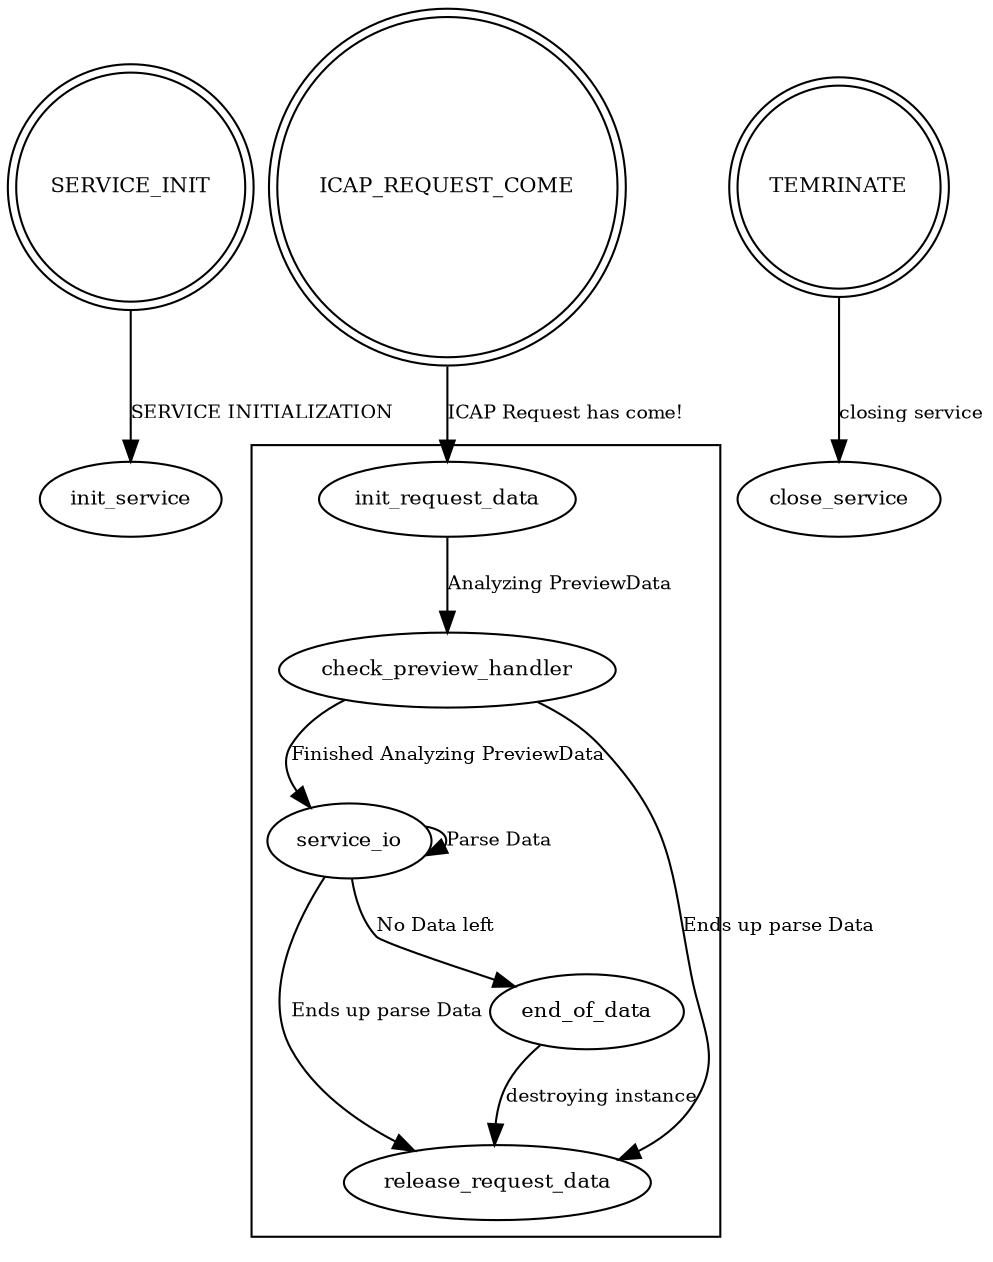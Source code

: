 /*
Graphviz - DOT language writing!
dot -Tjpg flow.dot -o flow.jpg
*/

digraph Diagram {
    //PROFILE [label = "c-icap-xss", shape=none];
    nodesep=0.1;
    //デフォルトノード
    node [fontsize=10];
    //デフォルトエッジ
    edge [fontsize=9];

    SERVICE_INIT [shape=doublecircle, label="SERVICE_INIT"];
    SERVICE_INIT -> init_service [label="SERVICE INITIALIZATION"];

    ICAP_REQUEST_COME [shape=doublecircle];
    ICAP_REQUEST_COME -> init_request_data [label="ICAP Request has come!"];
    subgraph clusterRunFlow {
        init_request_data -> check_preview_handler [label="Analyzing PreviewData"];
        check_preview_handler -> service_io [label="Finished Analyzing PreviewData"];
        check_preview_handler -> release_request_data [label="Ends up parse Data"];
        service_io -> service_io [label="Parse Data"];
        service_io -> release_request_data [label="Ends up parse Data"];
        service_io -> end_of_data [label="No Data left"];
        end_of_data -> release_request_data [label="destroying instance"];
        release_request_data;
    }

    SIGTERM [shape=doublecircle, label="TEMRINATE"];

    subgraph HaltFlow {
        SIGTERM -> close_service [label="closing service"];
    }
    { rank=same; SERVICE_INIT ICAP_REQUEST_COME SIGTERM }
}
